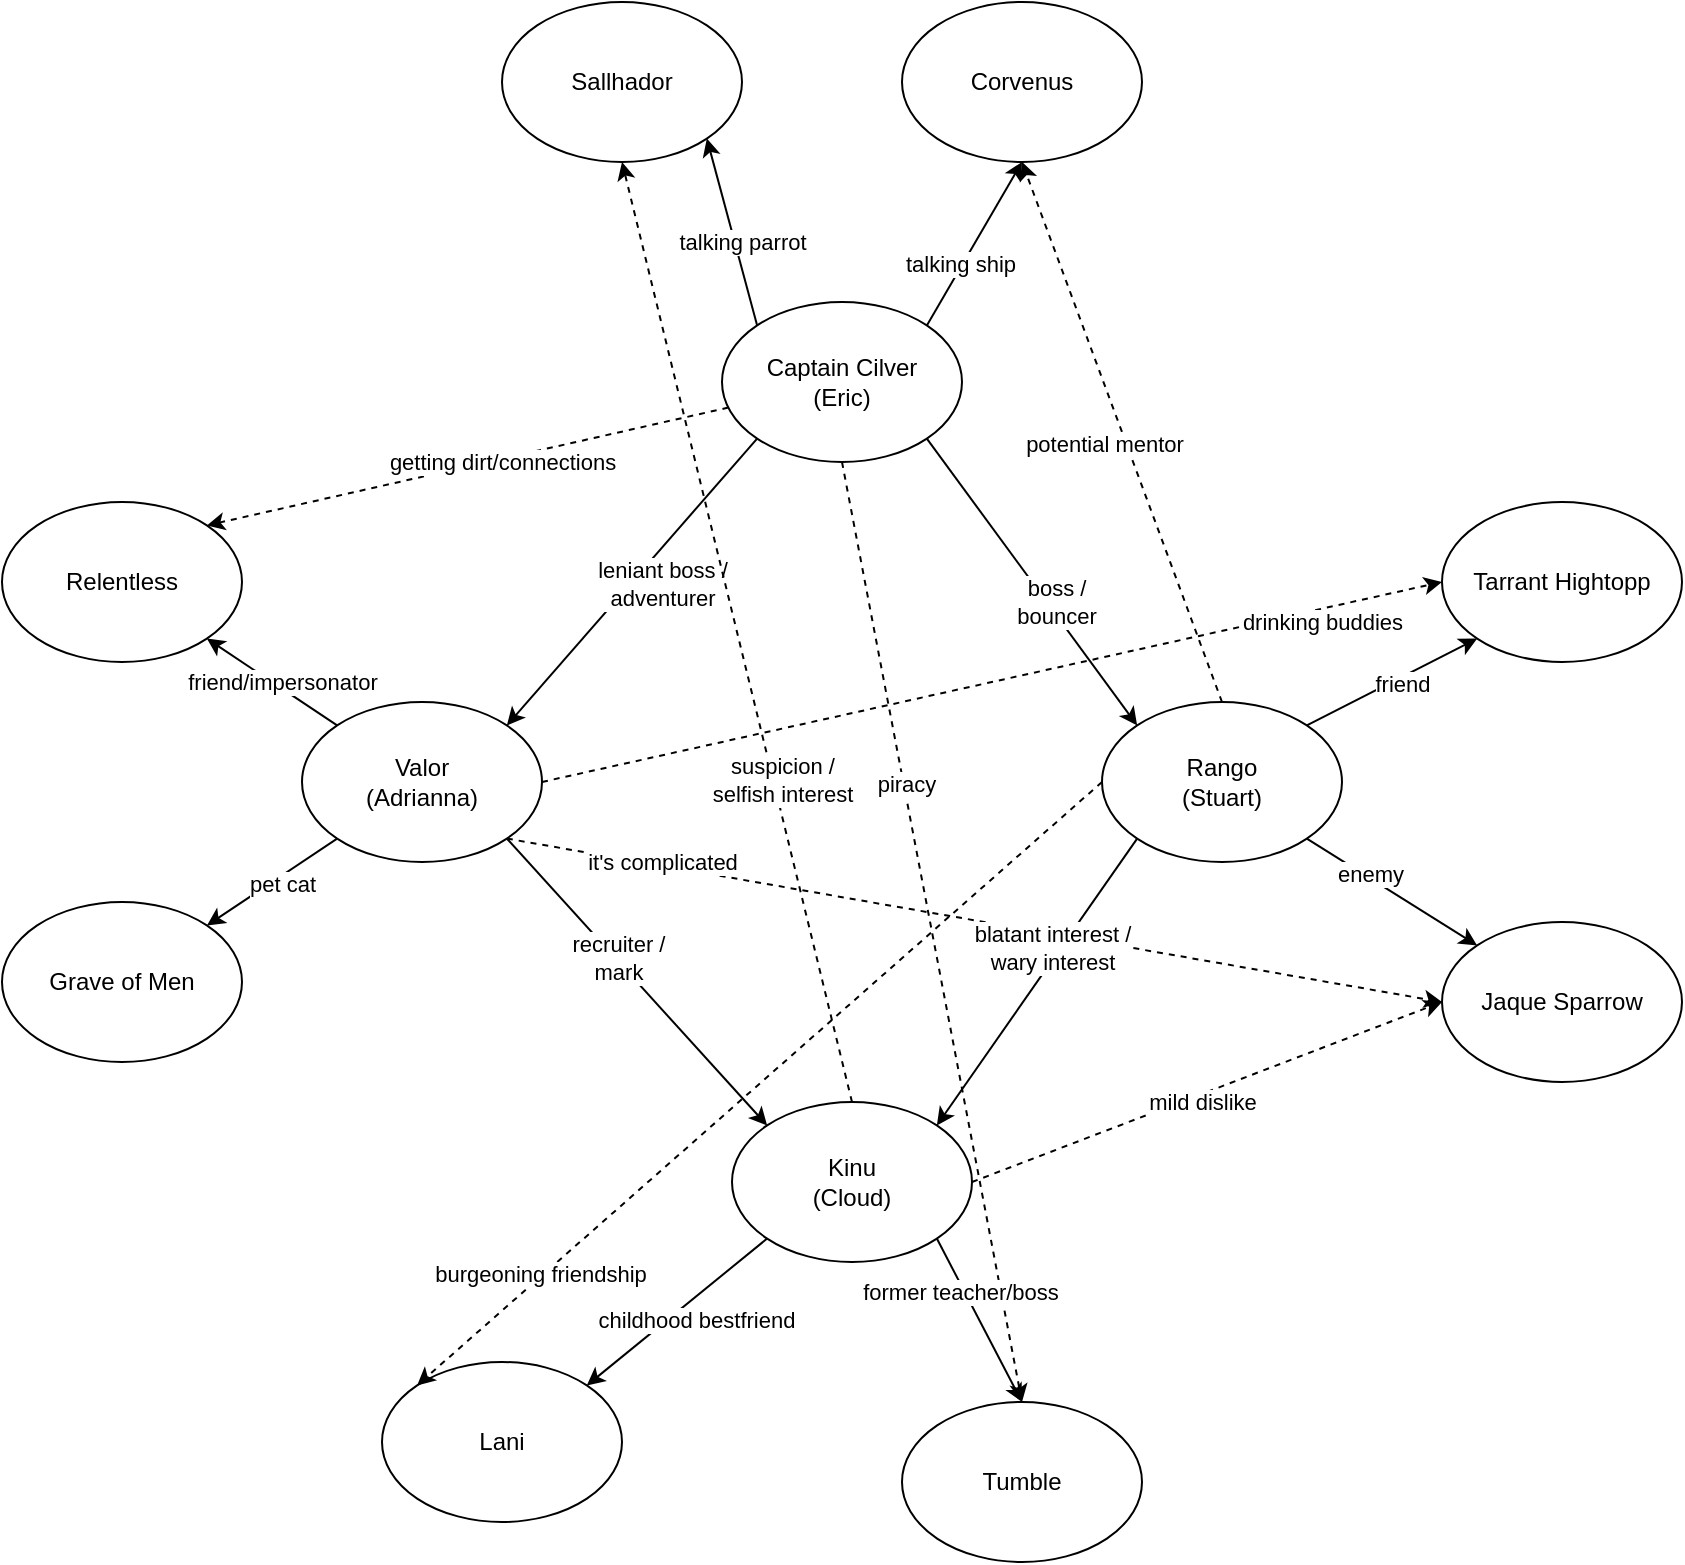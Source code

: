 <mxfile version="17.4.6" type="device"><diagram id="0qEtdXVBWH3ztgs_5Prs" name="Page-1"><mxGraphModel dx="1422" dy="716" grid="1" gridSize="10" guides="1" tooltips="1" connect="1" arrows="1" fold="1" page="1" pageScale="1" pageWidth="850" pageHeight="1100" math="0" shadow="0"><root><mxCell id="0"/><mxCell id="1" parent="0"/><mxCell id="i-Zeel3KkB4bLyCh7olb-2" value="Sallhador" style="ellipse;whiteSpace=wrap;html=1;" vertex="1" parent="1"><mxGeometry x="250" width="120" height="80" as="geometry"/></mxCell><mxCell id="i-Zeel3KkB4bLyCh7olb-3" value="Corvenus" style="ellipse;whiteSpace=wrap;html=1;" vertex="1" parent="1"><mxGeometry x="450" width="120" height="80" as="geometry"/></mxCell><mxCell id="i-Zeel3KkB4bLyCh7olb-4" value="Relentless" style="ellipse;whiteSpace=wrap;html=1;" vertex="1" parent="1"><mxGeometry y="250" width="120" height="80" as="geometry"/></mxCell><mxCell id="i-Zeel3KkB4bLyCh7olb-5" value="Lani" style="ellipse;whiteSpace=wrap;html=1;" vertex="1" parent="1"><mxGeometry x="190" y="680" width="120" height="80" as="geometry"/></mxCell><mxCell id="i-Zeel3KkB4bLyCh7olb-6" value="Jaque Sparrow" style="ellipse;whiteSpace=wrap;html=1;" vertex="1" parent="1"><mxGeometry x="720" y="460" width="120" height="80" as="geometry"/></mxCell><mxCell id="i-Zeel3KkB4bLyCh7olb-7" value="Tarrant Hightopp" style="ellipse;whiteSpace=wrap;html=1;" vertex="1" parent="1"><mxGeometry x="720" y="250" width="120" height="80" as="geometry"/></mxCell><mxCell id="i-Zeel3KkB4bLyCh7olb-8" value="Tumble" style="ellipse;whiteSpace=wrap;html=1;" vertex="1" parent="1"><mxGeometry x="450" y="700" width="120" height="80" as="geometry"/></mxCell><mxCell id="i-Zeel3KkB4bLyCh7olb-9" value="Grave of Men" style="ellipse;whiteSpace=wrap;html=1;" vertex="1" parent="1"><mxGeometry y="450" width="120" height="80" as="geometry"/></mxCell><mxCell id="i-Zeel3KkB4bLyCh7olb-22" style="edgeStyle=none;rounded=0;orthogonalLoop=1;jettySize=auto;html=1;exitX=1;exitY=1;exitDx=0;exitDy=0;entryX=0;entryY=0;entryDx=0;entryDy=0;" edge="1" parent="1" source="i-Zeel3KkB4bLyCh7olb-10" target="i-Zeel3KkB4bLyCh7olb-12"><mxGeometry relative="1" as="geometry"/></mxCell><mxCell id="i-Zeel3KkB4bLyCh7olb-23" value="&lt;div&gt;recruiter /&lt;/div&gt;&lt;div&gt;mark&lt;br&gt;&lt;/div&gt;" style="edgeLabel;html=1;align=center;verticalAlign=middle;resizable=0;points=[];" vertex="1" connectable="0" parent="i-Zeel3KkB4bLyCh7olb-22"><mxGeometry x="-0.158" y="1" relative="1" as="geometry"><mxPoint as="offset"/></mxGeometry></mxCell><mxCell id="i-Zeel3KkB4bLyCh7olb-34" style="edgeStyle=none;rounded=0;orthogonalLoop=1;jettySize=auto;html=1;exitX=0;exitY=1;exitDx=0;exitDy=0;" edge="1" parent="1" source="i-Zeel3KkB4bLyCh7olb-10" target="i-Zeel3KkB4bLyCh7olb-9"><mxGeometry relative="1" as="geometry"/></mxCell><mxCell id="i-Zeel3KkB4bLyCh7olb-35" value="pet cat" style="edgeLabel;html=1;align=center;verticalAlign=middle;resizable=0;points=[];" vertex="1" connectable="0" parent="i-Zeel3KkB4bLyCh7olb-34"><mxGeometry x="0.49" y="2" relative="1" as="geometry"><mxPoint x="20" y="-12" as="offset"/></mxGeometry></mxCell><mxCell id="i-Zeel3KkB4bLyCh7olb-36" style="edgeStyle=none;rounded=0;orthogonalLoop=1;jettySize=auto;html=1;exitX=0;exitY=0;exitDx=0;exitDy=0;entryX=1;entryY=1;entryDx=0;entryDy=0;" edge="1" parent="1" source="i-Zeel3KkB4bLyCh7olb-10" target="i-Zeel3KkB4bLyCh7olb-4"><mxGeometry relative="1" as="geometry"/></mxCell><mxCell id="i-Zeel3KkB4bLyCh7olb-39" value="friend/impersonator" style="edgeLabel;html=1;align=center;verticalAlign=middle;resizable=0;points=[];" vertex="1" connectable="0" parent="i-Zeel3KkB4bLyCh7olb-36"><mxGeometry x="0.567" y="-1" relative="1" as="geometry"><mxPoint x="23" y="13" as="offset"/></mxGeometry></mxCell><mxCell id="i-Zeel3KkB4bLyCh7olb-52" style="edgeStyle=none;rounded=0;orthogonalLoop=1;jettySize=auto;html=1;exitX=1;exitY=1;exitDx=0;exitDy=0;entryX=0;entryY=0.5;entryDx=0;entryDy=0;dashed=1;" edge="1" parent="1" source="i-Zeel3KkB4bLyCh7olb-10" target="i-Zeel3KkB4bLyCh7olb-6"><mxGeometry relative="1" as="geometry"/></mxCell><mxCell id="i-Zeel3KkB4bLyCh7olb-53" value="it's complicated" style="edgeLabel;html=1;align=center;verticalAlign=middle;resizable=0;points=[];" vertex="1" connectable="0" parent="i-Zeel3KkB4bLyCh7olb-52"><mxGeometry x="-0.823" y="1" relative="1" as="geometry"><mxPoint x="36" y="5" as="offset"/></mxGeometry></mxCell><mxCell id="i-Zeel3KkB4bLyCh7olb-54" style="edgeStyle=none;rounded=0;orthogonalLoop=1;jettySize=auto;html=1;exitX=1;exitY=0.5;exitDx=0;exitDy=0;entryX=0;entryY=0.5;entryDx=0;entryDy=0;dashed=1;" edge="1" parent="1" source="i-Zeel3KkB4bLyCh7olb-10" target="i-Zeel3KkB4bLyCh7olb-7"><mxGeometry relative="1" as="geometry"/></mxCell><mxCell id="i-Zeel3KkB4bLyCh7olb-55" value="drinking buddies" style="edgeLabel;html=1;align=center;verticalAlign=middle;resizable=0;points=[];" vertex="1" connectable="0" parent="i-Zeel3KkB4bLyCh7olb-54"><mxGeometry x="0.681" y="1" relative="1" as="geometry"><mxPoint x="12" y="5" as="offset"/></mxGeometry></mxCell><mxCell id="i-Zeel3KkB4bLyCh7olb-10" value="&lt;div&gt;Valor&lt;/div&gt;(Adrianna)" style="ellipse;whiteSpace=wrap;html=1;" vertex="1" parent="1"><mxGeometry x="150" y="350" width="120" height="80" as="geometry"/></mxCell><mxCell id="i-Zeel3KkB4bLyCh7olb-14" style="rounded=0;orthogonalLoop=1;jettySize=auto;html=1;exitX=0;exitY=0;exitDx=0;exitDy=0;entryX=1;entryY=1;entryDx=0;entryDy=0;" edge="1" parent="1" source="i-Zeel3KkB4bLyCh7olb-11" target="i-Zeel3KkB4bLyCh7olb-2"><mxGeometry relative="1" as="geometry"/></mxCell><mxCell id="i-Zeel3KkB4bLyCh7olb-15" value="talking parrot" style="edgeLabel;html=1;align=center;verticalAlign=middle;resizable=0;points=[];" vertex="1" connectable="0" parent="i-Zeel3KkB4bLyCh7olb-14"><mxGeometry x="0.573" y="3" relative="1" as="geometry"><mxPoint x="15" y="31" as="offset"/></mxGeometry></mxCell><mxCell id="i-Zeel3KkB4bLyCh7olb-16" style="edgeStyle=none;rounded=0;orthogonalLoop=1;jettySize=auto;html=1;exitX=1;exitY=1;exitDx=0;exitDy=0;entryX=0;entryY=0;entryDx=0;entryDy=0;" edge="1" parent="1" source="i-Zeel3KkB4bLyCh7olb-11" target="i-Zeel3KkB4bLyCh7olb-13"><mxGeometry relative="1" as="geometry"/></mxCell><mxCell id="i-Zeel3KkB4bLyCh7olb-17" value="&lt;div&gt;boss / &lt;br&gt;&lt;/div&gt;&lt;div&gt;bouncer&lt;/div&gt;" style="edgeLabel;html=1;align=center;verticalAlign=middle;resizable=0;points=[];" vertex="1" connectable="0" parent="i-Zeel3KkB4bLyCh7olb-16"><mxGeometry x="0.177" y="5" relative="1" as="geometry"><mxPoint x="-1" as="offset"/></mxGeometry></mxCell><mxCell id="i-Zeel3KkB4bLyCh7olb-20" style="edgeStyle=none;rounded=0;orthogonalLoop=1;jettySize=auto;html=1;exitX=0;exitY=1;exitDx=0;exitDy=0;entryX=1;entryY=0;entryDx=0;entryDy=0;" edge="1" parent="1" source="i-Zeel3KkB4bLyCh7olb-11" target="i-Zeel3KkB4bLyCh7olb-10"><mxGeometry relative="1" as="geometry"/></mxCell><mxCell id="i-Zeel3KkB4bLyCh7olb-21" value="&lt;div&gt;leniant boss /&lt;/div&gt;&lt;div&gt;adventurer&lt;/div&gt;" style="edgeLabel;html=1;align=center;verticalAlign=middle;resizable=0;points=[];" vertex="1" connectable="0" parent="i-Zeel3KkB4bLyCh7olb-20"><mxGeometry x="0.29" y="-1" relative="1" as="geometry"><mxPoint x="34" y="-20" as="offset"/></mxGeometry></mxCell><mxCell id="i-Zeel3KkB4bLyCh7olb-24" style="edgeStyle=none;rounded=0;orthogonalLoop=1;jettySize=auto;html=1;exitX=1;exitY=0;exitDx=0;exitDy=0;entryX=0.5;entryY=1;entryDx=0;entryDy=0;" edge="1" parent="1" source="i-Zeel3KkB4bLyCh7olb-11" target="i-Zeel3KkB4bLyCh7olb-3"><mxGeometry relative="1" as="geometry"/></mxCell><mxCell id="i-Zeel3KkB4bLyCh7olb-25" value="talking ship" style="edgeLabel;html=1;align=center;verticalAlign=middle;resizable=0;points=[];" vertex="1" connectable="0" parent="i-Zeel3KkB4bLyCh7olb-24"><mxGeometry x="-0.255" y="2" relative="1" as="geometry"><mxPoint as="offset"/></mxGeometry></mxCell><mxCell id="i-Zeel3KkB4bLyCh7olb-40" style="edgeStyle=none;rounded=0;orthogonalLoop=1;jettySize=auto;html=1;entryX=1;entryY=0;entryDx=0;entryDy=0;dashed=1;" edge="1" parent="1" source="i-Zeel3KkB4bLyCh7olb-11" target="i-Zeel3KkB4bLyCh7olb-4"><mxGeometry relative="1" as="geometry"/></mxCell><mxCell id="i-Zeel3KkB4bLyCh7olb-41" value="getting dirt/connections" style="edgeLabel;html=1;align=center;verticalAlign=middle;resizable=0;points=[];" vertex="1" connectable="0" parent="i-Zeel3KkB4bLyCh7olb-40"><mxGeometry x="0.557" y="-1" relative="1" as="geometry"><mxPoint x="90" y="-18" as="offset"/></mxGeometry></mxCell><mxCell id="i-Zeel3KkB4bLyCh7olb-42" style="edgeStyle=none;rounded=0;orthogonalLoop=1;jettySize=auto;html=1;exitX=0.5;exitY=1;exitDx=0;exitDy=0;entryX=0.5;entryY=0;entryDx=0;entryDy=0;dashed=1;" edge="1" parent="1" source="i-Zeel3KkB4bLyCh7olb-11" target="i-Zeel3KkB4bLyCh7olb-8"><mxGeometry relative="1" as="geometry"/></mxCell><mxCell id="i-Zeel3KkB4bLyCh7olb-43" value="piracy" style="edgeLabel;html=1;align=center;verticalAlign=middle;resizable=0;points=[];" vertex="1" connectable="0" parent="i-Zeel3KkB4bLyCh7olb-42"><mxGeometry x="-0.314" y="1" relative="1" as="geometry"><mxPoint as="offset"/></mxGeometry></mxCell><mxCell id="i-Zeel3KkB4bLyCh7olb-11" value="&lt;div&gt;Captain Cilver&lt;/div&gt;(Eric)" style="ellipse;whiteSpace=wrap;html=1;" vertex="1" parent="1"><mxGeometry x="360" y="150" width="120" height="80" as="geometry"/></mxCell><mxCell id="i-Zeel3KkB4bLyCh7olb-30" style="edgeStyle=none;rounded=0;orthogonalLoop=1;jettySize=auto;html=1;exitX=1;exitY=1;exitDx=0;exitDy=0;entryX=0.5;entryY=0;entryDx=0;entryDy=0;" edge="1" parent="1" source="i-Zeel3KkB4bLyCh7olb-12" target="i-Zeel3KkB4bLyCh7olb-8"><mxGeometry relative="1" as="geometry"/></mxCell><mxCell id="i-Zeel3KkB4bLyCh7olb-31" value="former teacher/boss" style="edgeLabel;html=1;align=center;verticalAlign=middle;resizable=0;points=[];" vertex="1" connectable="0" parent="i-Zeel3KkB4bLyCh7olb-30"><mxGeometry x="-0.37" y="-2" relative="1" as="geometry"><mxPoint as="offset"/></mxGeometry></mxCell><mxCell id="i-Zeel3KkB4bLyCh7olb-32" style="edgeStyle=none;rounded=0;orthogonalLoop=1;jettySize=auto;html=1;exitX=0;exitY=1;exitDx=0;exitDy=0;entryX=1;entryY=0;entryDx=0;entryDy=0;" edge="1" parent="1" source="i-Zeel3KkB4bLyCh7olb-12" target="i-Zeel3KkB4bLyCh7olb-5"><mxGeometry relative="1" as="geometry"><mxPoint x="382.574" y="630.004" as="sourcePoint"/><mxPoint x="352.426" y="723.436" as="targetPoint"/></mxGeometry></mxCell><mxCell id="i-Zeel3KkB4bLyCh7olb-33" value="&lt;div&gt;childhood bestfriend&lt;/div&gt;" style="edgeLabel;html=1;align=center;verticalAlign=middle;resizable=0;points=[];" vertex="1" connectable="0" parent="i-Zeel3KkB4bLyCh7olb-32"><mxGeometry x="-0.243" y="1" relative="1" as="geometry"><mxPoint x="-2" y="12" as="offset"/></mxGeometry></mxCell><mxCell id="i-Zeel3KkB4bLyCh7olb-48" style="edgeStyle=none;rounded=0;orthogonalLoop=1;jettySize=auto;html=1;exitX=1;exitY=0.5;exitDx=0;exitDy=0;entryX=0;entryY=0.5;entryDx=0;entryDy=0;dashed=1;" edge="1" parent="1" source="i-Zeel3KkB4bLyCh7olb-12" target="i-Zeel3KkB4bLyCh7olb-6"><mxGeometry relative="1" as="geometry"/></mxCell><mxCell id="i-Zeel3KkB4bLyCh7olb-49" value="&lt;div&gt;mild dislike&lt;/div&gt;" style="edgeLabel;html=1;align=center;verticalAlign=middle;resizable=0;points=[];" vertex="1" connectable="0" parent="i-Zeel3KkB4bLyCh7olb-48"><mxGeometry x="-0.33" y="2" relative="1" as="geometry"><mxPoint x="37" y="-8" as="offset"/></mxGeometry></mxCell><mxCell id="i-Zeel3KkB4bLyCh7olb-50" style="edgeStyle=none;rounded=0;orthogonalLoop=1;jettySize=auto;html=1;exitX=0.5;exitY=0;exitDx=0;exitDy=0;entryX=0.5;entryY=1;entryDx=0;entryDy=0;dashed=1;" edge="1" parent="1" source="i-Zeel3KkB4bLyCh7olb-12" target="i-Zeel3KkB4bLyCh7olb-2"><mxGeometry relative="1" as="geometry"/></mxCell><mxCell id="i-Zeel3KkB4bLyCh7olb-51" value="&lt;div&gt;suspicion /&lt;/div&gt;&lt;div&gt;selfish interest&lt;/div&gt;" style="edgeLabel;html=1;align=center;verticalAlign=middle;resizable=0;points=[];" vertex="1" connectable="0" parent="i-Zeel3KkB4bLyCh7olb-50"><mxGeometry x="-0.295" y="3" relative="1" as="geometry"><mxPoint x="8" y="4" as="offset"/></mxGeometry></mxCell><mxCell id="i-Zeel3KkB4bLyCh7olb-12" value="&lt;div&gt;Kinu&lt;/div&gt;&lt;div&gt;(Cloud)&lt;br&gt;&lt;/div&gt;" style="ellipse;whiteSpace=wrap;html=1;" vertex="1" parent="1"><mxGeometry x="365" y="550" width="120" height="80" as="geometry"/></mxCell><mxCell id="i-Zeel3KkB4bLyCh7olb-18" style="edgeStyle=none;rounded=0;orthogonalLoop=1;jettySize=auto;html=1;exitX=0;exitY=1;exitDx=0;exitDy=0;entryX=1;entryY=0;entryDx=0;entryDy=0;" edge="1" parent="1" source="i-Zeel3KkB4bLyCh7olb-13" target="i-Zeel3KkB4bLyCh7olb-12"><mxGeometry relative="1" as="geometry"/></mxCell><mxCell id="i-Zeel3KkB4bLyCh7olb-19" value="&lt;div&gt;blatant interest /&lt;br&gt;&lt;/div&gt;&lt;div&gt;wary interest&lt;br&gt;&lt;/div&gt;" style="edgeLabel;html=1;align=center;verticalAlign=middle;resizable=0;points=[];" vertex="1" connectable="0" parent="i-Zeel3KkB4bLyCh7olb-18"><mxGeometry x="-0.208" y="-4" relative="1" as="geometry"><mxPoint as="offset"/></mxGeometry></mxCell><mxCell id="i-Zeel3KkB4bLyCh7olb-26" style="edgeStyle=none;rounded=0;orthogonalLoop=1;jettySize=auto;html=1;exitX=1;exitY=0;exitDx=0;exitDy=0;entryX=0;entryY=1;entryDx=0;entryDy=0;" edge="1" parent="1" source="i-Zeel3KkB4bLyCh7olb-13" target="i-Zeel3KkB4bLyCh7olb-7"><mxGeometry relative="1" as="geometry"/></mxCell><mxCell id="i-Zeel3KkB4bLyCh7olb-27" value="&lt;div&gt;friend&lt;/div&gt;" style="edgeLabel;html=1;align=center;verticalAlign=middle;resizable=0;points=[];" vertex="1" connectable="0" parent="i-Zeel3KkB4bLyCh7olb-26"><mxGeometry x="-0.309" y="-3" relative="1" as="geometry"><mxPoint x="17" y="-9" as="offset"/></mxGeometry></mxCell><mxCell id="i-Zeel3KkB4bLyCh7olb-28" style="edgeStyle=none;rounded=0;orthogonalLoop=1;jettySize=auto;html=1;exitX=1;exitY=1;exitDx=0;exitDy=0;entryX=0;entryY=0;entryDx=0;entryDy=0;" edge="1" parent="1" source="i-Zeel3KkB4bLyCh7olb-13" target="i-Zeel3KkB4bLyCh7olb-6"><mxGeometry relative="1" as="geometry"/></mxCell><mxCell id="i-Zeel3KkB4bLyCh7olb-29" value="enemy" style="edgeLabel;html=1;align=center;verticalAlign=middle;resizable=0;points=[];" vertex="1" connectable="0" parent="i-Zeel3KkB4bLyCh7olb-28"><mxGeometry x="-0.281" y="2" relative="1" as="geometry"><mxPoint as="offset"/></mxGeometry></mxCell><mxCell id="i-Zeel3KkB4bLyCh7olb-44" style="edgeStyle=none;rounded=0;orthogonalLoop=1;jettySize=auto;html=1;exitX=0.5;exitY=0;exitDx=0;exitDy=0;entryX=0.5;entryY=1;entryDx=0;entryDy=0;dashed=1;" edge="1" parent="1" source="i-Zeel3KkB4bLyCh7olb-13" target="i-Zeel3KkB4bLyCh7olb-3"><mxGeometry relative="1" as="geometry"/></mxCell><mxCell id="i-Zeel3KkB4bLyCh7olb-45" value="potential mentor" style="edgeLabel;html=1;align=center;verticalAlign=middle;resizable=0;points=[];" vertex="1" connectable="0" parent="i-Zeel3KkB4bLyCh7olb-44"><mxGeometry x="-0.246" y="-1" relative="1" as="geometry"><mxPoint x="-23" y="-27" as="offset"/></mxGeometry></mxCell><mxCell id="i-Zeel3KkB4bLyCh7olb-46" style="edgeStyle=none;rounded=0;orthogonalLoop=1;jettySize=auto;html=1;exitX=0;exitY=0.5;exitDx=0;exitDy=0;dashed=1;entryX=0;entryY=0;entryDx=0;entryDy=0;" edge="1" parent="1" source="i-Zeel3KkB4bLyCh7olb-13" target="i-Zeel3KkB4bLyCh7olb-5"><mxGeometry relative="1" as="geometry"><mxPoint x="220" y="680" as="targetPoint"/></mxGeometry></mxCell><mxCell id="i-Zeel3KkB4bLyCh7olb-47" value="burgeoning friendship" style="edgeLabel;html=1;align=center;verticalAlign=middle;resizable=0;points=[];" vertex="1" connectable="0" parent="i-Zeel3KkB4bLyCh7olb-46"><mxGeometry x="0.637" y="-1" relative="1" as="geometry"><mxPoint as="offset"/></mxGeometry></mxCell><mxCell id="i-Zeel3KkB4bLyCh7olb-13" value="&lt;div&gt;Rango&lt;/div&gt;&lt;div&gt;(Stuart)&lt;br&gt;&lt;/div&gt;" style="ellipse;whiteSpace=wrap;html=1;" vertex="1" parent="1"><mxGeometry x="550" y="350" width="120" height="80" as="geometry"/></mxCell></root></mxGraphModel></diagram></mxfile>